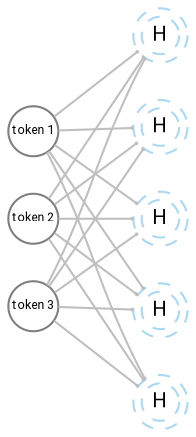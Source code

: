 digraph neural_network {
    graph [rankdir = LR bgcolor=transparent]
    node [shape=circle color=gray50 fontname="Roboto Condensed"];

    X1 [label="token 1" fixedsize=True fontsize =6 width=.33];
    X2 [label="token 2" fixedsize=True fontsize =6 width=.33];
    X3 [label="token 3" fixedsize=True fontsize =6 width=.33];
    
    
    X1 -> hidden1, hidden2, hidden3, hidden4,hidden5 [arrowhead="dot" arrowsize=0.1 minlen=1 color=gray75];
    X2 -> hidden1, hidden2, hidden3, hidden4,hidden5 [arrowhead="dot" arrowsize=0.1 minlen=1 color=gray75];
    X3 -> hidden1, hidden2, hidden3, hidden4,hidden5 [arrowhead="dot" arrowsize=0.1 minlen=1 color=gray75];


    hidden1 [label=H fixedsize=True fontsize =10 width=.25 color = "#56B4E980" shape=doublecircle style=dashed penwidth=1];
    hidden2 [label=H fixedsize=True fontsize =10 width=.25 color = "#56B4E980" shape=doublecircle style=dashed penwidth=1];
    hidden3 [label=H fixedsize=True fontsize =10 width=.25 color = "#56B4E980" shape=doublecircle style=dashed penwidth=1];
    hidden4 [label=H fixedsize=True fontsize =10 width=.25 color = "#56B4E980" shape=doublecircle style=dashed penwidth=1];
    hidden5 [label=H fixedsize=True fontsize =10 width=.25 color = "#56B4E980" shape=doublecircle style=dashed penwidth=1];
    
}